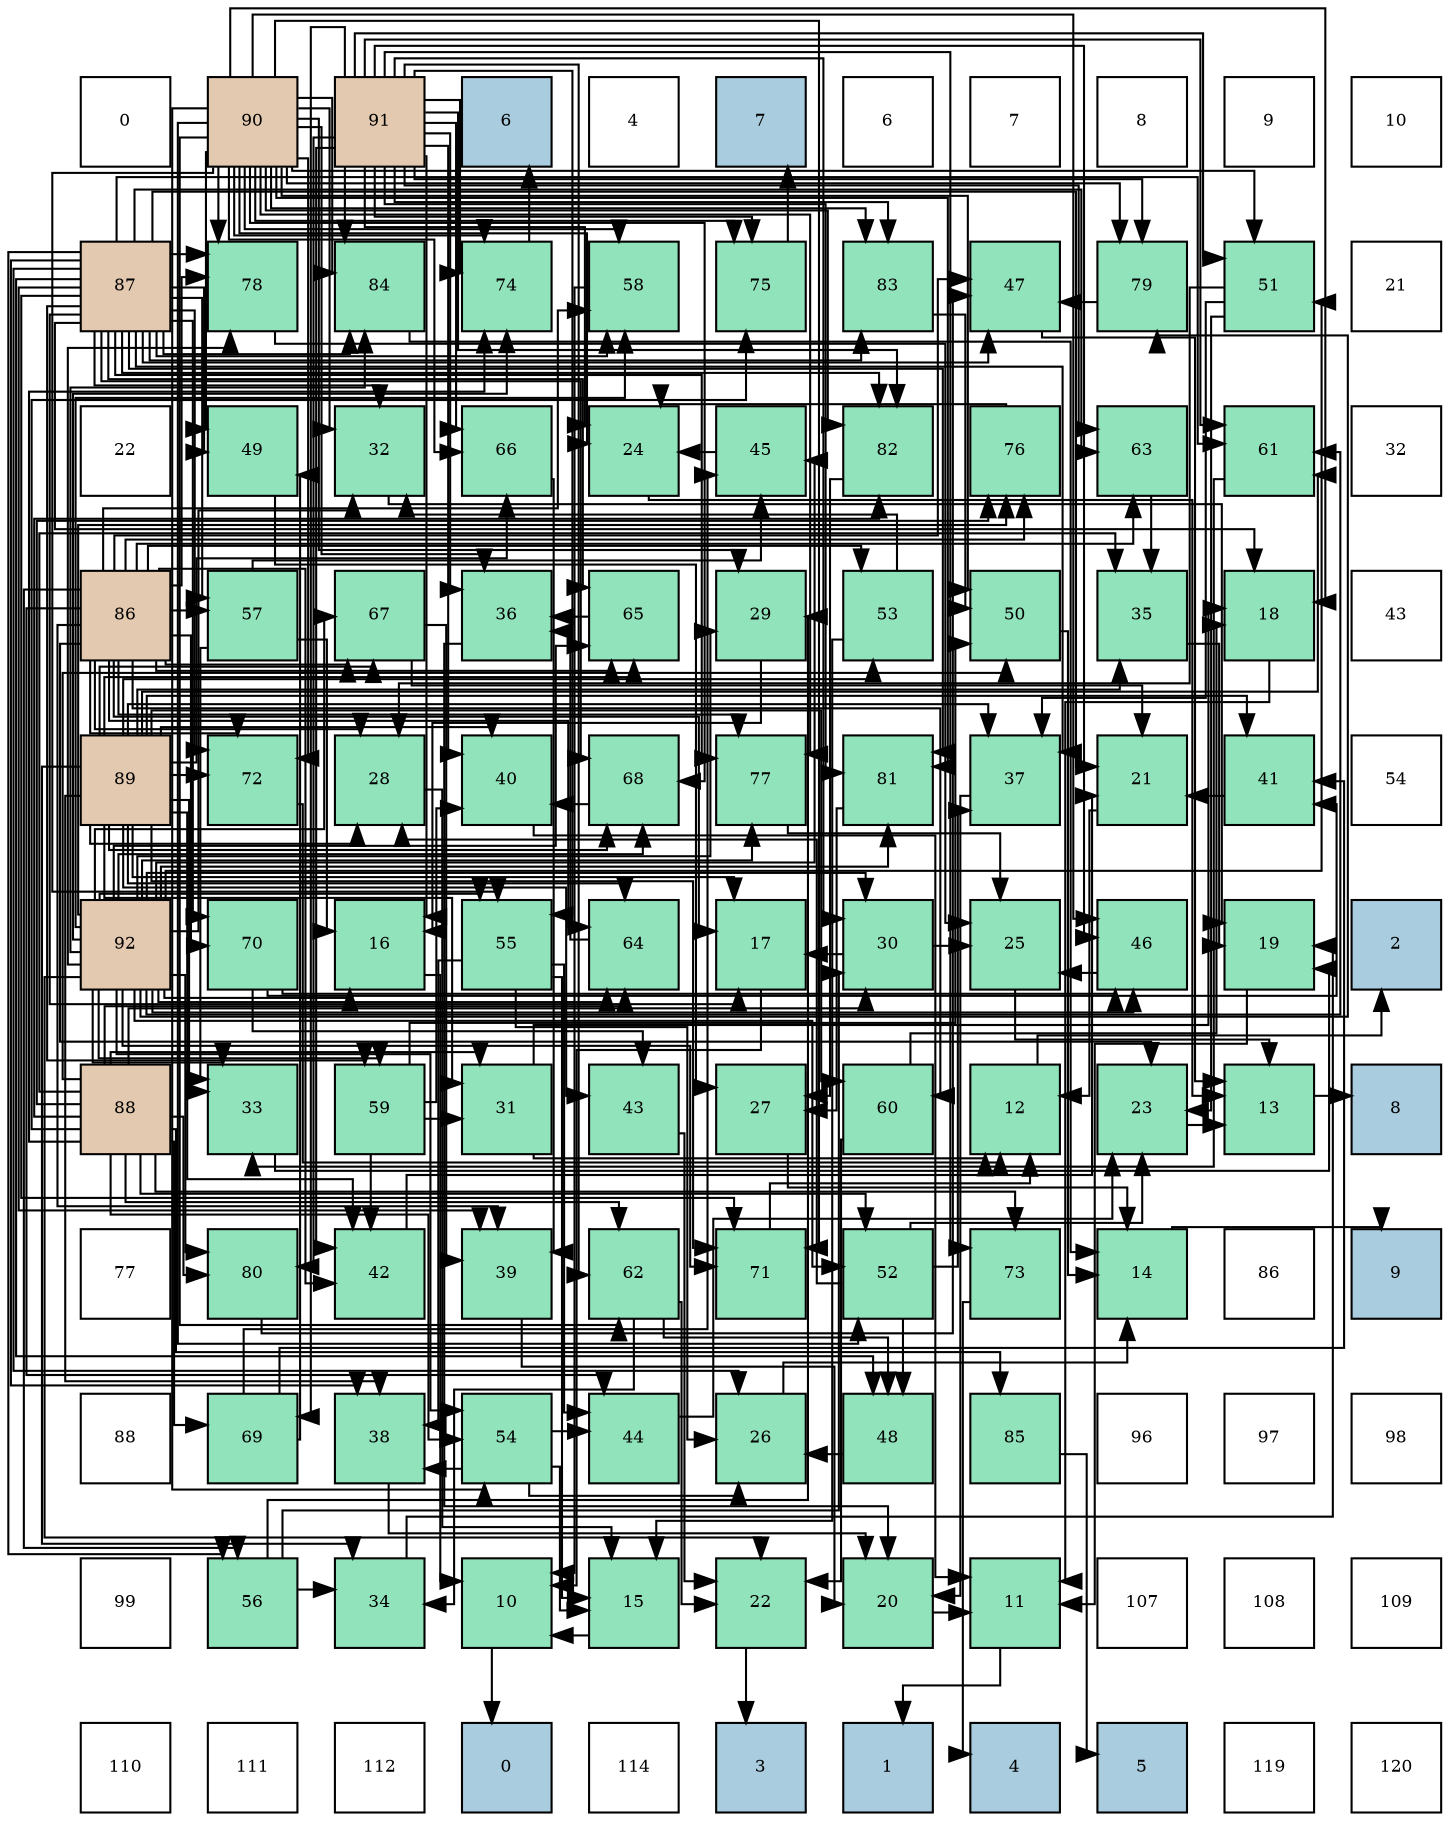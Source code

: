 digraph layout{
 rankdir=TB;
 splines=ortho;
 node [style=filled shape=square fixedsize=true width=0.6];
0[label="0", fontsize=8, fillcolor="#ffffff"];
1[label="90", fontsize=8, fillcolor="#e3c9af"];
2[label="91", fontsize=8, fillcolor="#e3c9af"];
3[label="6", fontsize=8, fillcolor="#a9ccde"];
4[label="4", fontsize=8, fillcolor="#ffffff"];
5[label="7", fontsize=8, fillcolor="#a9ccde"];
6[label="6", fontsize=8, fillcolor="#ffffff"];
7[label="7", fontsize=8, fillcolor="#ffffff"];
8[label="8", fontsize=8, fillcolor="#ffffff"];
9[label="9", fontsize=8, fillcolor="#ffffff"];
10[label="10", fontsize=8, fillcolor="#ffffff"];
11[label="87", fontsize=8, fillcolor="#e3c9af"];
12[label="78", fontsize=8, fillcolor="#91e3bb"];
13[label="84", fontsize=8, fillcolor="#91e3bb"];
14[label="74", fontsize=8, fillcolor="#91e3bb"];
15[label="58", fontsize=8, fillcolor="#91e3bb"];
16[label="75", fontsize=8, fillcolor="#91e3bb"];
17[label="83", fontsize=8, fillcolor="#91e3bb"];
18[label="47", fontsize=8, fillcolor="#91e3bb"];
19[label="79", fontsize=8, fillcolor="#91e3bb"];
20[label="51", fontsize=8, fillcolor="#91e3bb"];
21[label="21", fontsize=8, fillcolor="#ffffff"];
22[label="22", fontsize=8, fillcolor="#ffffff"];
23[label="49", fontsize=8, fillcolor="#91e3bb"];
24[label="32", fontsize=8, fillcolor="#91e3bb"];
25[label="66", fontsize=8, fillcolor="#91e3bb"];
26[label="24", fontsize=8, fillcolor="#91e3bb"];
27[label="45", fontsize=8, fillcolor="#91e3bb"];
28[label="82", fontsize=8, fillcolor="#91e3bb"];
29[label="76", fontsize=8, fillcolor="#91e3bb"];
30[label="63", fontsize=8, fillcolor="#91e3bb"];
31[label="61", fontsize=8, fillcolor="#91e3bb"];
32[label="32", fontsize=8, fillcolor="#ffffff"];
33[label="86", fontsize=8, fillcolor="#e3c9af"];
34[label="57", fontsize=8, fillcolor="#91e3bb"];
35[label="67", fontsize=8, fillcolor="#91e3bb"];
36[label="36", fontsize=8, fillcolor="#91e3bb"];
37[label="65", fontsize=8, fillcolor="#91e3bb"];
38[label="29", fontsize=8, fillcolor="#91e3bb"];
39[label="53", fontsize=8, fillcolor="#91e3bb"];
40[label="50", fontsize=8, fillcolor="#91e3bb"];
41[label="35", fontsize=8, fillcolor="#91e3bb"];
42[label="18", fontsize=8, fillcolor="#91e3bb"];
43[label="43", fontsize=8, fillcolor="#ffffff"];
44[label="89", fontsize=8, fillcolor="#e3c9af"];
45[label="72", fontsize=8, fillcolor="#91e3bb"];
46[label="28", fontsize=8, fillcolor="#91e3bb"];
47[label="40", fontsize=8, fillcolor="#91e3bb"];
48[label="68", fontsize=8, fillcolor="#91e3bb"];
49[label="77", fontsize=8, fillcolor="#91e3bb"];
50[label="81", fontsize=8, fillcolor="#91e3bb"];
51[label="37", fontsize=8, fillcolor="#91e3bb"];
52[label="21", fontsize=8, fillcolor="#91e3bb"];
53[label="41", fontsize=8, fillcolor="#91e3bb"];
54[label="54", fontsize=8, fillcolor="#ffffff"];
55[label="92", fontsize=8, fillcolor="#e3c9af"];
56[label="70", fontsize=8, fillcolor="#91e3bb"];
57[label="16", fontsize=8, fillcolor="#91e3bb"];
58[label="55", fontsize=8, fillcolor="#91e3bb"];
59[label="64", fontsize=8, fillcolor="#91e3bb"];
60[label="17", fontsize=8, fillcolor="#91e3bb"];
61[label="30", fontsize=8, fillcolor="#91e3bb"];
62[label="25", fontsize=8, fillcolor="#91e3bb"];
63[label="46", fontsize=8, fillcolor="#91e3bb"];
64[label="19", fontsize=8, fillcolor="#91e3bb"];
65[label="2", fontsize=8, fillcolor="#a9ccde"];
66[label="88", fontsize=8, fillcolor="#e3c9af"];
67[label="33", fontsize=8, fillcolor="#91e3bb"];
68[label="59", fontsize=8, fillcolor="#91e3bb"];
69[label="31", fontsize=8, fillcolor="#91e3bb"];
70[label="43", fontsize=8, fillcolor="#91e3bb"];
71[label="27", fontsize=8, fillcolor="#91e3bb"];
72[label="60", fontsize=8, fillcolor="#91e3bb"];
73[label="12", fontsize=8, fillcolor="#91e3bb"];
74[label="23", fontsize=8, fillcolor="#91e3bb"];
75[label="13", fontsize=8, fillcolor="#91e3bb"];
76[label="8", fontsize=8, fillcolor="#a9ccde"];
77[label="77", fontsize=8, fillcolor="#ffffff"];
78[label="80", fontsize=8, fillcolor="#91e3bb"];
79[label="42", fontsize=8, fillcolor="#91e3bb"];
80[label="39", fontsize=8, fillcolor="#91e3bb"];
81[label="62", fontsize=8, fillcolor="#91e3bb"];
82[label="71", fontsize=8, fillcolor="#91e3bb"];
83[label="52", fontsize=8, fillcolor="#91e3bb"];
84[label="73", fontsize=8, fillcolor="#91e3bb"];
85[label="14", fontsize=8, fillcolor="#91e3bb"];
86[label="86", fontsize=8, fillcolor="#ffffff"];
87[label="9", fontsize=8, fillcolor="#a9ccde"];
88[label="88", fontsize=8, fillcolor="#ffffff"];
89[label="69", fontsize=8, fillcolor="#91e3bb"];
90[label="38", fontsize=8, fillcolor="#91e3bb"];
91[label="54", fontsize=8, fillcolor="#91e3bb"];
92[label="44", fontsize=8, fillcolor="#91e3bb"];
93[label="26", fontsize=8, fillcolor="#91e3bb"];
94[label="48", fontsize=8, fillcolor="#91e3bb"];
95[label="85", fontsize=8, fillcolor="#91e3bb"];
96[label="96", fontsize=8, fillcolor="#ffffff"];
97[label="97", fontsize=8, fillcolor="#ffffff"];
98[label="98", fontsize=8, fillcolor="#ffffff"];
99[label="99", fontsize=8, fillcolor="#ffffff"];
100[label="56", fontsize=8, fillcolor="#91e3bb"];
101[label="34", fontsize=8, fillcolor="#91e3bb"];
102[label="10", fontsize=8, fillcolor="#91e3bb"];
103[label="15", fontsize=8, fillcolor="#91e3bb"];
104[label="22", fontsize=8, fillcolor="#91e3bb"];
105[label="20", fontsize=8, fillcolor="#91e3bb"];
106[label="11", fontsize=8, fillcolor="#91e3bb"];
107[label="107", fontsize=8, fillcolor="#ffffff"];
108[label="108", fontsize=8, fillcolor="#ffffff"];
109[label="109", fontsize=8, fillcolor="#ffffff"];
110[label="110", fontsize=8, fillcolor="#ffffff"];
111[label="111", fontsize=8, fillcolor="#ffffff"];
112[label="112", fontsize=8, fillcolor="#ffffff"];
113[label="0", fontsize=8, fillcolor="#a9ccde"];
114[label="114", fontsize=8, fillcolor="#ffffff"];
115[label="3", fontsize=8, fillcolor="#a9ccde"];
116[label="1", fontsize=8, fillcolor="#a9ccde"];
117[label="4", fontsize=8, fillcolor="#a9ccde"];
118[label="5", fontsize=8, fillcolor="#a9ccde"];
119[label="119", fontsize=8, fillcolor="#ffffff"];
120[label="120", fontsize=8, fillcolor="#ffffff"];
edge [constraint=false, style=vis];102 -> 113;
106 -> 116;
73 -> 65;
75 -> 76;
85 -> 87;
103 -> 102;
57 -> 102;
60 -> 102;
42 -> 106;
64 -> 106;
105 -> 106;
52 -> 73;
104 -> 115;
74 -> 75;
26 -> 75;
62 -> 75;
93 -> 85;
71 -> 85;
46 -> 103;
38 -> 57;
61 -> 60;
61 -> 62;
69 -> 73;
69 -> 42;
24 -> 64;
67 -> 64;
101 -> 64;
41 -> 64;
36 -> 105;
51 -> 105;
90 -> 105;
80 -> 105;
47 -> 106;
53 -> 52;
79 -> 52;
70 -> 104;
92 -> 74;
27 -> 26;
63 -> 62;
18 -> 75;
94 -> 93;
23 -> 71;
40 -> 85;
20 -> 74;
20 -> 46;
20 -> 51;
83 -> 74;
83 -> 46;
83 -> 51;
83 -> 94;
39 -> 103;
39 -> 24;
91 -> 103;
91 -> 93;
91 -> 90;
91 -> 92;
58 -> 103;
58 -> 93;
58 -> 90;
58 -> 92;
100 -> 38;
100 -> 61;
100 -> 101;
34 -> 57;
34 -> 67;
34 -> 27;
15 -> 102;
68 -> 69;
68 -> 47;
68 -> 79;
68 -> 40;
72 -> 42;
72 -> 104;
31 -> 67;
81 -> 104;
81 -> 101;
81 -> 94;
30 -> 41;
59 -> 36;
37 -> 36;
25 -> 80;
35 -> 52;
35 -> 80;
48 -> 47;
89 -> 53;
89 -> 27;
89 -> 23;
56 -> 53;
56 -> 70;
56 -> 63;
82 -> 73;
45 -> 73;
84 -> 117;
14 -> 3;
16 -> 5;
29 -> 26;
49 -> 62;
12 -> 62;
19 -> 18;
78 -> 18;
50 -> 71;
28 -> 71;
17 -> 40;
13 -> 85;
95 -> 118;
33 -> 60;
33 -> 74;
33 -> 46;
33 -> 80;
33 -> 79;
33 -> 92;
33 -> 18;
33 -> 39;
33 -> 100;
33 -> 34;
33 -> 15;
33 -> 72;
33 -> 30;
33 -> 59;
33 -> 37;
33 -> 35;
33 -> 56;
33 -> 45;
33 -> 29;
33 -> 49;
33 -> 12;
11 -> 60;
11 -> 42;
11 -> 52;
11 -> 93;
11 -> 24;
11 -> 51;
11 -> 90;
11 -> 80;
11 -> 18;
11 -> 94;
11 -> 23;
11 -> 100;
11 -> 34;
11 -> 15;
11 -> 68;
11 -> 31;
11 -> 30;
11 -> 37;
11 -> 48;
11 -> 56;
11 -> 82;
11 -> 45;
11 -> 49;
11 -> 12;
11 -> 50;
11 -> 28;
11 -> 17;
11 -> 13;
66 -> 61;
66 -> 69;
66 -> 41;
66 -> 40;
66 -> 83;
66 -> 91;
66 -> 81;
66 -> 59;
66 -> 89;
66 -> 84;
66 -> 14;
66 -> 16;
66 -> 29;
66 -> 78;
66 -> 28;
66 -> 95;
44 -> 60;
44 -> 46;
44 -> 69;
44 -> 67;
44 -> 101;
44 -> 41;
44 -> 51;
44 -> 90;
44 -> 47;
44 -> 53;
44 -> 79;
44 -> 70;
44 -> 39;
44 -> 72;
44 -> 31;
44 -> 59;
44 -> 37;
44 -> 25;
44 -> 35;
44 -> 48;
44 -> 82;
44 -> 45;
1 -> 42;
1 -> 26;
1 -> 38;
1 -> 24;
1 -> 36;
1 -> 63;
1 -> 23;
1 -> 40;
1 -> 20;
1 -> 83;
1 -> 91;
1 -> 58;
1 -> 15;
1 -> 81;
1 -> 25;
1 -> 48;
1 -> 82;
1 -> 45;
1 -> 14;
1 -> 16;
1 -> 49;
1 -> 12;
1 -> 19;
1 -> 50;
1 -> 28;
1 -> 17;
1 -> 13;
2 -> 57;
2 -> 26;
2 -> 61;
2 -> 36;
2 -> 47;
2 -> 79;
2 -> 63;
2 -> 20;
2 -> 58;
2 -> 31;
2 -> 81;
2 -> 30;
2 -> 25;
2 -> 89;
2 -> 84;
2 -> 14;
2 -> 16;
2 -> 19;
2 -> 78;
2 -> 50;
2 -> 28;
2 -> 17;
2 -> 13;
55 -> 57;
55 -> 104;
55 -> 38;
55 -> 61;
55 -> 24;
55 -> 67;
55 -> 27;
55 -> 63;
55 -> 20;
55 -> 83;
55 -> 91;
55 -> 58;
55 -> 15;
55 -> 68;
55 -> 31;
55 -> 59;
55 -> 37;
55 -> 35;
55 -> 48;
55 -> 82;
55 -> 14;
55 -> 29;
55 -> 49;
55 -> 12;
55 -> 19;
55 -> 78;
55 -> 50;
55 -> 13;
edge [constraint=true, style=invis];
0 -> 11 -> 22 -> 33 -> 44 -> 55 -> 66 -> 77 -> 88 -> 99 -> 110;
1 -> 12 -> 23 -> 34 -> 45 -> 56 -> 67 -> 78 -> 89 -> 100 -> 111;
2 -> 13 -> 24 -> 35 -> 46 -> 57 -> 68 -> 79 -> 90 -> 101 -> 112;
3 -> 14 -> 25 -> 36 -> 47 -> 58 -> 69 -> 80 -> 91 -> 102 -> 113;
4 -> 15 -> 26 -> 37 -> 48 -> 59 -> 70 -> 81 -> 92 -> 103 -> 114;
5 -> 16 -> 27 -> 38 -> 49 -> 60 -> 71 -> 82 -> 93 -> 104 -> 115;
6 -> 17 -> 28 -> 39 -> 50 -> 61 -> 72 -> 83 -> 94 -> 105 -> 116;
7 -> 18 -> 29 -> 40 -> 51 -> 62 -> 73 -> 84 -> 95 -> 106 -> 117;
8 -> 19 -> 30 -> 41 -> 52 -> 63 -> 74 -> 85 -> 96 -> 107 -> 118;
9 -> 20 -> 31 -> 42 -> 53 -> 64 -> 75 -> 86 -> 97 -> 108 -> 119;
10 -> 21 -> 32 -> 43 -> 54 -> 65 -> 76 -> 87 -> 98 -> 109 -> 120;
rank = same {0 -> 1 -> 2 -> 3 -> 4 -> 5 -> 6 -> 7 -> 8 -> 9 -> 10};
rank = same {11 -> 12 -> 13 -> 14 -> 15 -> 16 -> 17 -> 18 -> 19 -> 20 -> 21};
rank = same {22 -> 23 -> 24 -> 25 -> 26 -> 27 -> 28 -> 29 -> 30 -> 31 -> 32};
rank = same {33 -> 34 -> 35 -> 36 -> 37 -> 38 -> 39 -> 40 -> 41 -> 42 -> 43};
rank = same {44 -> 45 -> 46 -> 47 -> 48 -> 49 -> 50 -> 51 -> 52 -> 53 -> 54};
rank = same {55 -> 56 -> 57 -> 58 -> 59 -> 60 -> 61 -> 62 -> 63 -> 64 -> 65};
rank = same {66 -> 67 -> 68 -> 69 -> 70 -> 71 -> 72 -> 73 -> 74 -> 75 -> 76};
rank = same {77 -> 78 -> 79 -> 80 -> 81 -> 82 -> 83 -> 84 -> 85 -> 86 -> 87};
rank = same {88 -> 89 -> 90 -> 91 -> 92 -> 93 -> 94 -> 95 -> 96 -> 97 -> 98};
rank = same {99 -> 100 -> 101 -> 102 -> 103 -> 104 -> 105 -> 106 -> 107 -> 108 -> 109};
rank = same {110 -> 111 -> 112 -> 113 -> 114 -> 115 -> 116 -> 117 -> 118 -> 119 -> 120};
}